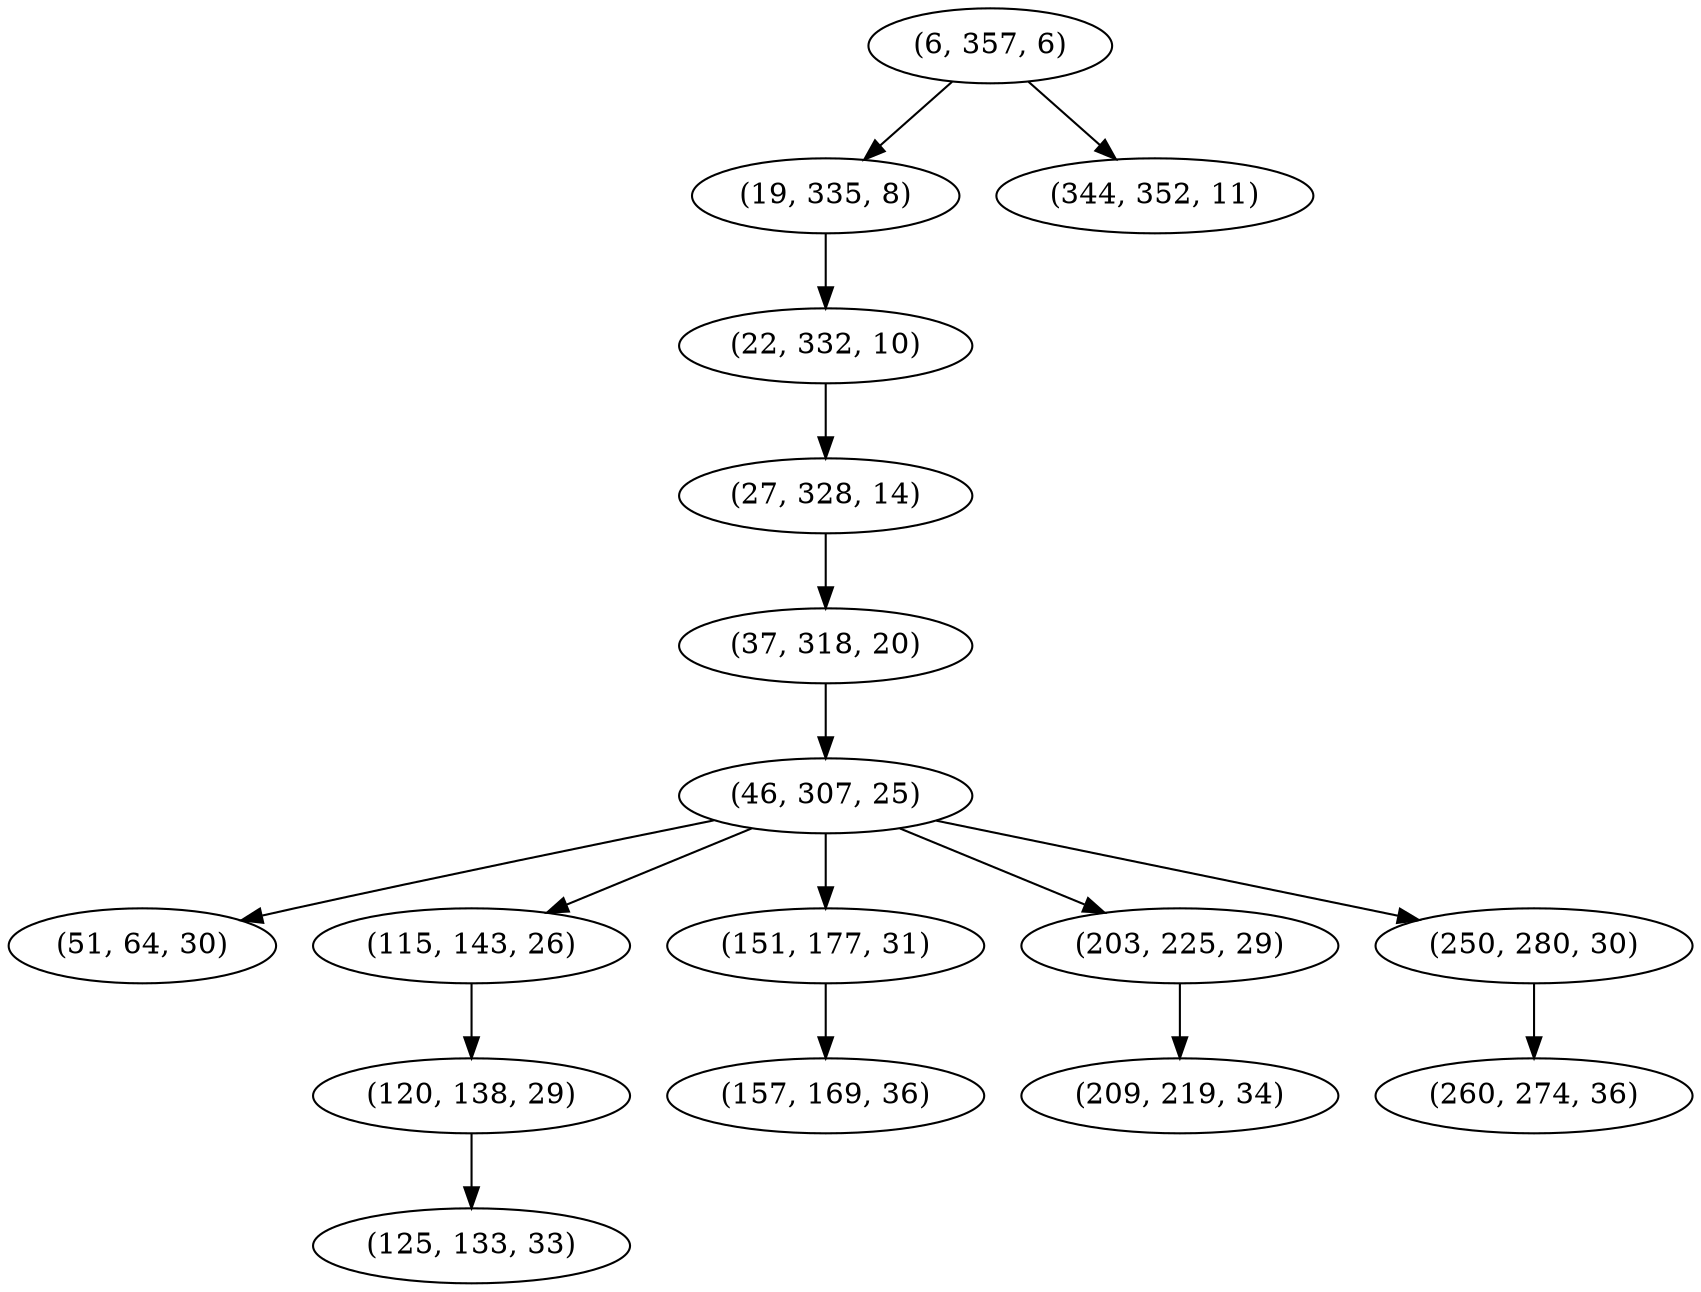 digraph tree {
    "(6, 357, 6)";
    "(19, 335, 8)";
    "(22, 332, 10)";
    "(27, 328, 14)";
    "(37, 318, 20)";
    "(46, 307, 25)";
    "(51, 64, 30)";
    "(115, 143, 26)";
    "(120, 138, 29)";
    "(125, 133, 33)";
    "(151, 177, 31)";
    "(157, 169, 36)";
    "(203, 225, 29)";
    "(209, 219, 34)";
    "(250, 280, 30)";
    "(260, 274, 36)";
    "(344, 352, 11)";
    "(6, 357, 6)" -> "(19, 335, 8)";
    "(6, 357, 6)" -> "(344, 352, 11)";
    "(19, 335, 8)" -> "(22, 332, 10)";
    "(22, 332, 10)" -> "(27, 328, 14)";
    "(27, 328, 14)" -> "(37, 318, 20)";
    "(37, 318, 20)" -> "(46, 307, 25)";
    "(46, 307, 25)" -> "(51, 64, 30)";
    "(46, 307, 25)" -> "(115, 143, 26)";
    "(46, 307, 25)" -> "(151, 177, 31)";
    "(46, 307, 25)" -> "(203, 225, 29)";
    "(46, 307, 25)" -> "(250, 280, 30)";
    "(115, 143, 26)" -> "(120, 138, 29)";
    "(120, 138, 29)" -> "(125, 133, 33)";
    "(151, 177, 31)" -> "(157, 169, 36)";
    "(203, 225, 29)" -> "(209, 219, 34)";
    "(250, 280, 30)" -> "(260, 274, 36)";
}
